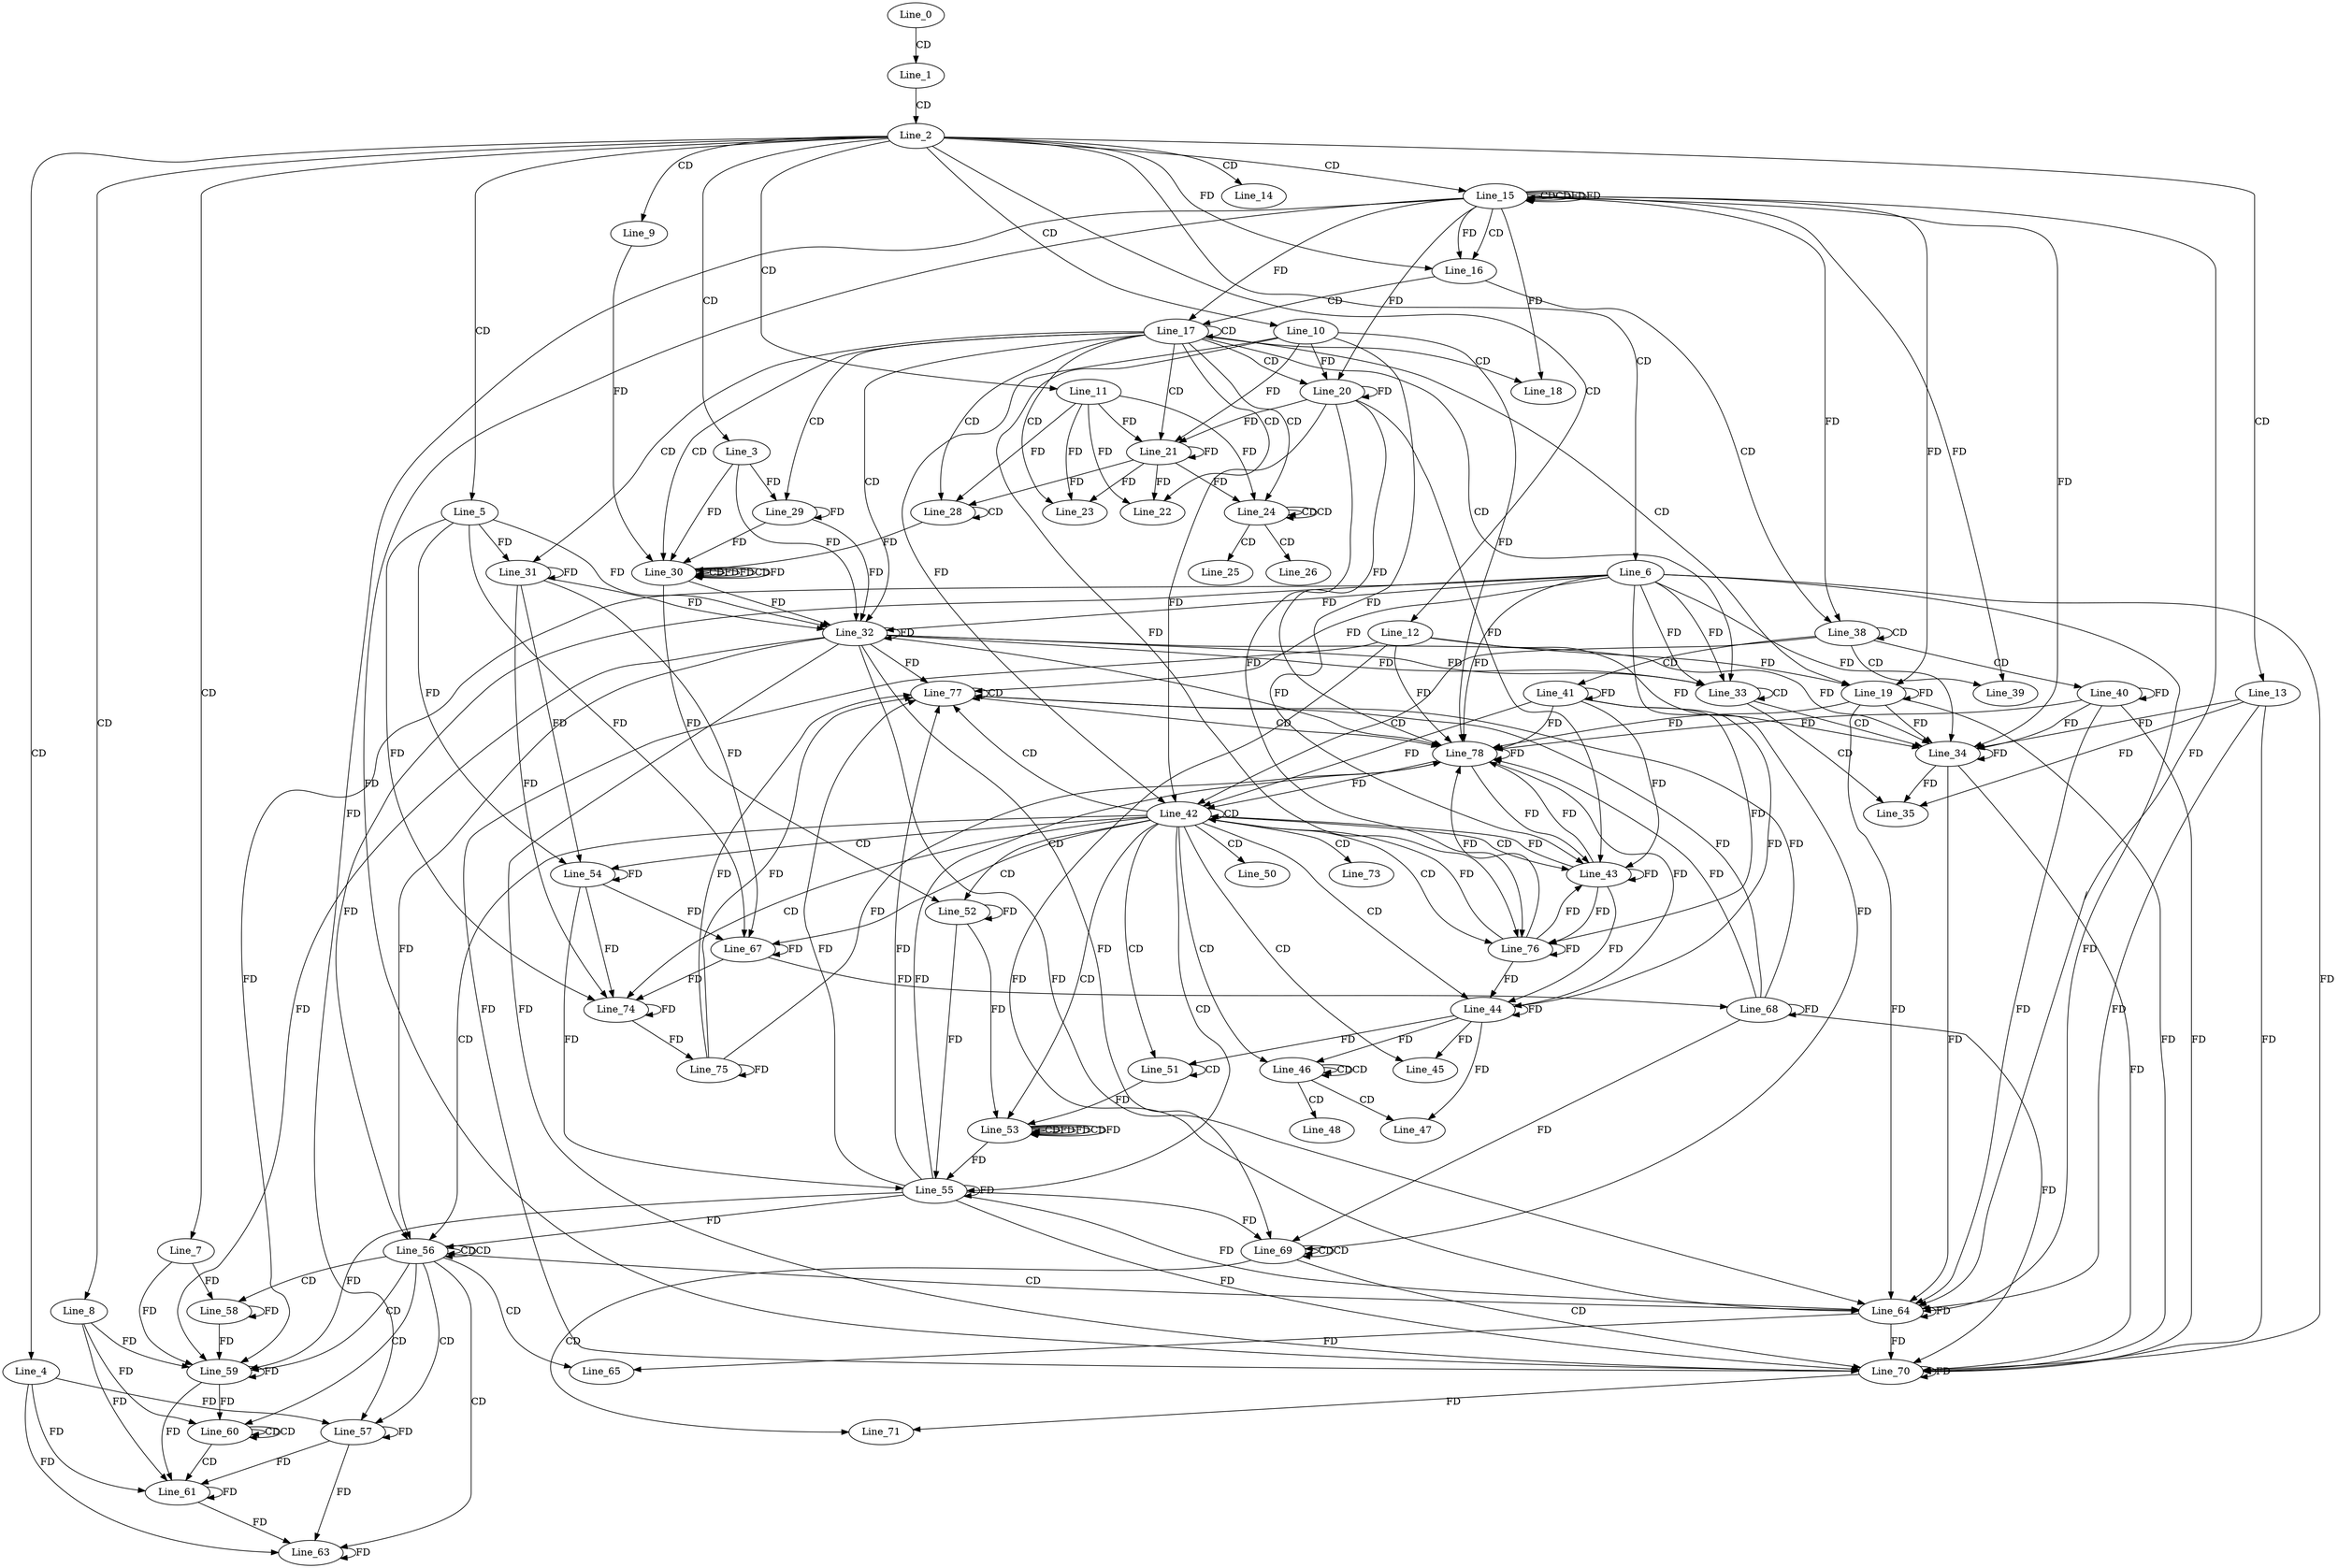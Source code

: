 digraph G {
  Line_0;
  Line_1;
  Line_2;
  Line_3;
  Line_4;
  Line_5;
  Line_6;
  Line_7;
  Line_8;
  Line_9;
  Line_10;
  Line_11;
  Line_12;
  Line_13;
  Line_14;
  Line_15;
  Line_15;
  Line_15;
  Line_15;
  Line_16;
  Line_16;
  Line_16;
  Line_16;
  Line_16;
  Line_17;
  Line_17;
  Line_17;
  Line_18;
  Line_18;
  Line_19;
  Line_19;
  Line_20;
  Line_20;
  Line_21;
  Line_21;
  Line_22;
  Line_23;
  Line_23;
  Line_24;
  Line_24;
  Line_24;
  Line_24;
  Line_25;
  Line_25;
  Line_26;
  Line_28;
  Line_28;
  Line_29;
  Line_30;
  Line_30;
  Line_30;
  Line_30;
  Line_30;
  Line_30;
  Line_31;
  Line_31;
  Line_32;
  Line_32;
  Line_33;
  Line_33;
  Line_34;
  Line_34;
  Line_34;
  Line_34;
  Line_35;
  Line_38;
  Line_38;
  Line_38;
  Line_39;
  Line_39;
  Line_39;
  Line_40;
  Line_40;
  Line_41;
  Line_41;
  Line_42;
  Line_43;
  Line_43;
  Line_44;
  Line_44;
  Line_45;
  Line_46;
  Line_46;
  Line_46;
  Line_46;
  Line_47;
  Line_47;
  Line_48;
  Line_50;
  Line_51;
  Line_51;
  Line_52;
  Line_53;
  Line_53;
  Line_53;
  Line_53;
  Line_53;
  Line_53;
  Line_54;
  Line_54;
  Line_55;
  Line_55;
  Line_56;
  Line_56;
  Line_57;
  Line_57;
  Line_58;
  Line_58;
  Line_59;
  Line_59;
  Line_59;
  Line_60;
  Line_60;
  Line_61;
  Line_61;
  Line_63;
  Line_64;
  Line_64;
  Line_64;
  Line_64;
  Line_65;
  Line_67;
  Line_67;
  Line_68;
  Line_68;
  Line_69;
  Line_69;
  Line_70;
  Line_70;
  Line_70;
  Line_70;
  Line_70;
  Line_70;
  Line_71;
  Line_73;
  Line_74;
  Line_74;
  Line_75;
  Line_75;
  Line_76;
  Line_77;
  Line_77;
  Line_78;
  Line_78;
  Line_78;
  Line_78;
  Line_0 -> Line_1 [ label="CD" ];
  Line_1 -> Line_2 [ label="CD" ];
  Line_2 -> Line_3 [ label="CD" ];
  Line_2 -> Line_4 [ label="CD" ];
  Line_2 -> Line_5 [ label="CD" ];
  Line_2 -> Line_6 [ label="CD" ];
  Line_2 -> Line_7 [ label="CD" ];
  Line_2 -> Line_8 [ label="CD" ];
  Line_2 -> Line_9 [ label="CD" ];
  Line_2 -> Line_10 [ label="CD" ];
  Line_2 -> Line_11 [ label="CD" ];
  Line_2 -> Line_12 [ label="CD" ];
  Line_2 -> Line_13 [ label="CD" ];
  Line_2 -> Line_14 [ label="CD" ];
  Line_2 -> Line_15 [ label="CD" ];
  Line_15 -> Line_15 [ label="CD" ];
  Line_15 -> Line_15 [ label="CD" ];
  Line_15 -> Line_15 [ label="FD" ];
  Line_15 -> Line_16 [ label="CD" ];
  Line_15 -> Line_16 [ label="FD" ];
  Line_2 -> Line_16 [ label="FD" ];
  Line_16 -> Line_17 [ label="CD" ];
  Line_17 -> Line_17 [ label="CD" ];
  Line_15 -> Line_17 [ label="FD" ];
  Line_17 -> Line_18 [ label="CD" ];
  Line_15 -> Line_18 [ label="FD" ];
  Line_17 -> Line_19 [ label="CD" ];
  Line_19 -> Line_19 [ label="FD" ];
  Line_12 -> Line_19 [ label="FD" ];
  Line_15 -> Line_19 [ label="FD" ];
  Line_17 -> Line_20 [ label="CD" ];
  Line_20 -> Line_20 [ label="FD" ];
  Line_10 -> Line_20 [ label="FD" ];
  Line_15 -> Line_20 [ label="FD" ];
  Line_17 -> Line_21 [ label="CD" ];
  Line_21 -> Line_21 [ label="FD" ];
  Line_11 -> Line_21 [ label="FD" ];
  Line_20 -> Line_21 [ label="FD" ];
  Line_10 -> Line_21 [ label="FD" ];
  Line_17 -> Line_22 [ label="CD" ];
  Line_21 -> Line_22 [ label="FD" ];
  Line_11 -> Line_22 [ label="FD" ];
  Line_17 -> Line_23 [ label="CD" ];
  Line_21 -> Line_23 [ label="FD" ];
  Line_11 -> Line_23 [ label="FD" ];
  Line_17 -> Line_24 [ label="CD" ];
  Line_24 -> Line_24 [ label="CD" ];
  Line_24 -> Line_24 [ label="CD" ];
  Line_21 -> Line_24 [ label="FD" ];
  Line_11 -> Line_24 [ label="FD" ];
  Line_24 -> Line_25 [ label="CD" ];
  Line_24 -> Line_26 [ label="CD" ];
  Line_17 -> Line_28 [ label="CD" ];
  Line_28 -> Line_28 [ label="CD" ];
  Line_21 -> Line_28 [ label="FD" ];
  Line_11 -> Line_28 [ label="FD" ];
  Line_17 -> Line_29 [ label="CD" ];
  Line_29 -> Line_29 [ label="FD" ];
  Line_3 -> Line_29 [ label="FD" ];
  Line_17 -> Line_30 [ label="CD" ];
  Line_30 -> Line_30 [ label="CD" ];
  Line_9 -> Line_30 [ label="FD" ];
  Line_30 -> Line_30 [ label="FD" ];
  Line_28 -> Line_30 [ label="FD" ];
  Line_30 -> Line_30 [ label="FD" ];
  Line_30 -> Line_30 [ label="CD" ];
  Line_30 -> Line_30 [ label="FD" ];
  Line_29 -> Line_30 [ label="FD" ];
  Line_3 -> Line_30 [ label="FD" ];
  Line_17 -> Line_31 [ label="CD" ];
  Line_31 -> Line_31 [ label="FD" ];
  Line_5 -> Line_31 [ label="FD" ];
  Line_17 -> Line_32 [ label="CD" ];
  Line_32 -> Line_32 [ label="FD" ];
  Line_6 -> Line_32 [ label="FD" ];
  Line_31 -> Line_32 [ label="FD" ];
  Line_5 -> Line_32 [ label="FD" ];
  Line_30 -> Line_32 [ label="FD" ];
  Line_29 -> Line_32 [ label="FD" ];
  Line_3 -> Line_32 [ label="FD" ];
  Line_17 -> Line_33 [ label="CD" ];
  Line_32 -> Line_33 [ label="FD" ];
  Line_6 -> Line_33 [ label="FD" ];
  Line_33 -> Line_33 [ label="CD" ];
  Line_32 -> Line_33 [ label="FD" ];
  Line_6 -> Line_33 [ label="FD" ];
  Line_33 -> Line_34 [ label="CD" ];
  Line_34 -> Line_34 [ label="FD" ];
  Line_13 -> Line_34 [ label="FD" ];
  Line_15 -> Line_34 [ label="FD" ];
  Line_19 -> Line_34 [ label="FD" ];
  Line_12 -> Line_34 [ label="FD" ];
  Line_32 -> Line_34 [ label="FD" ];
  Line_6 -> Line_34 [ label="FD" ];
  Line_33 -> Line_35 [ label="CD" ];
  Line_34 -> Line_35 [ label="FD" ];
  Line_13 -> Line_35 [ label="FD" ];
  Line_16 -> Line_38 [ label="CD" ];
  Line_38 -> Line_38 [ label="CD" ];
  Line_15 -> Line_38 [ label="FD" ];
  Line_38 -> Line_39 [ label="CD" ];
  Line_15 -> Line_39 [ label="FD" ];
  Line_38 -> Line_40 [ label="CD" ];
  Line_40 -> Line_40 [ label="FD" ];
  Line_38 -> Line_41 [ label="CD" ];
  Line_41 -> Line_41 [ label="FD" ];
  Line_38 -> Line_42 [ label="CD" ];
  Line_42 -> Line_42 [ label="CD" ];
  Line_20 -> Line_42 [ label="FD" ];
  Line_41 -> Line_42 [ label="FD" ];
  Line_10 -> Line_42 [ label="FD" ];
  Line_42 -> Line_43 [ label="CD" ];
  Line_43 -> Line_43 [ label="FD" ];
  Line_20 -> Line_43 [ label="FD" ];
  Line_41 -> Line_43 [ label="FD" ];
  Line_10 -> Line_43 [ label="FD" ];
  Line_42 -> Line_44 [ label="CD" ];
  Line_44 -> Line_44 [ label="FD" ];
  Line_43 -> Line_44 [ label="FD" ];
  Line_41 -> Line_44 [ label="FD" ];
  Line_42 -> Line_45 [ label="CD" ];
  Line_44 -> Line_45 [ label="FD" ];
  Line_42 -> Line_46 [ label="CD" ];
  Line_46 -> Line_46 [ label="CD" ];
  Line_46 -> Line_46 [ label="CD" ];
  Line_44 -> Line_46 [ label="FD" ];
  Line_46 -> Line_47 [ label="CD" ];
  Line_44 -> Line_47 [ label="FD" ];
  Line_46 -> Line_48 [ label="CD" ];
  Line_42 -> Line_50 [ label="CD" ];
  Line_42 -> Line_51 [ label="CD" ];
  Line_51 -> Line_51 [ label="CD" ];
  Line_44 -> Line_51 [ label="FD" ];
  Line_42 -> Line_52 [ label="CD" ];
  Line_52 -> Line_52 [ label="FD" ];
  Line_30 -> Line_52 [ label="FD" ];
  Line_42 -> Line_53 [ label="CD" ];
  Line_53 -> Line_53 [ label="CD" ];
  Line_53 -> Line_53 [ label="FD" ];
  Line_51 -> Line_53 [ label="FD" ];
  Line_53 -> Line_53 [ label="FD" ];
  Line_53 -> Line_53 [ label="CD" ];
  Line_53 -> Line_53 [ label="FD" ];
  Line_52 -> Line_53 [ label="FD" ];
  Line_42 -> Line_54 [ label="CD" ];
  Line_54 -> Line_54 [ label="FD" ];
  Line_31 -> Line_54 [ label="FD" ];
  Line_5 -> Line_54 [ label="FD" ];
  Line_42 -> Line_55 [ label="CD" ];
  Line_55 -> Line_55 [ label="FD" ];
  Line_54 -> Line_55 [ label="FD" ];
  Line_53 -> Line_55 [ label="FD" ];
  Line_52 -> Line_55 [ label="FD" ];
  Line_42 -> Line_56 [ label="CD" ];
  Line_56 -> Line_56 [ label="CD" ];
  Line_56 -> Line_56 [ label="CD" ];
  Line_55 -> Line_56 [ label="FD" ];
  Line_32 -> Line_56 [ label="FD" ];
  Line_6 -> Line_56 [ label="FD" ];
  Line_56 -> Line_57 [ label="CD" ];
  Line_57 -> Line_57 [ label="FD" ];
  Line_4 -> Line_57 [ label="FD" ];
  Line_15 -> Line_57 [ label="FD" ];
  Line_56 -> Line_58 [ label="CD" ];
  Line_58 -> Line_58 [ label="FD" ];
  Line_7 -> Line_58 [ label="FD" ];
  Line_56 -> Line_59 [ label="CD" ];
  Line_59 -> Line_59 [ label="FD" ];
  Line_8 -> Line_59 [ label="FD" ];
  Line_58 -> Line_59 [ label="FD" ];
  Line_7 -> Line_59 [ label="FD" ];
  Line_55 -> Line_59 [ label="FD" ];
  Line_32 -> Line_59 [ label="FD" ];
  Line_6 -> Line_59 [ label="FD" ];
  Line_56 -> Line_60 [ label="CD" ];
  Line_60 -> Line_60 [ label="CD" ];
  Line_60 -> Line_60 [ label="CD" ];
  Line_59 -> Line_60 [ label="FD" ];
  Line_8 -> Line_60 [ label="FD" ];
  Line_60 -> Line_61 [ label="CD" ];
  Line_61 -> Line_61 [ label="FD" ];
  Line_57 -> Line_61 [ label="FD" ];
  Line_4 -> Line_61 [ label="FD" ];
  Line_59 -> Line_61 [ label="FD" ];
  Line_8 -> Line_61 [ label="FD" ];
  Line_56 -> Line_63 [ label="CD" ];
  Line_61 -> Line_63 [ label="FD" ];
  Line_57 -> Line_63 [ label="FD" ];
  Line_63 -> Line_63 [ label="FD" ];
  Line_4 -> Line_63 [ label="FD" ];
  Line_56 -> Line_64 [ label="CD" ];
  Line_64 -> Line_64 [ label="FD" ];
  Line_34 -> Line_64 [ label="FD" ];
  Line_13 -> Line_64 [ label="FD" ];
  Line_15 -> Line_64 [ label="FD" ];
  Line_19 -> Line_64 [ label="FD" ];
  Line_40 -> Line_64 [ label="FD" ];
  Line_12 -> Line_64 [ label="FD" ];
  Line_55 -> Line_64 [ label="FD" ];
  Line_32 -> Line_64 [ label="FD" ];
  Line_6 -> Line_64 [ label="FD" ];
  Line_56 -> Line_65 [ label="CD" ];
  Line_64 -> Line_65 [ label="FD" ];
  Line_42 -> Line_67 [ label="CD" ];
  Line_54 -> Line_67 [ label="FD" ];
  Line_67 -> Line_67 [ label="FD" ];
  Line_31 -> Line_67 [ label="FD" ];
  Line_5 -> Line_67 [ label="FD" ];
  Line_68 -> Line_68 [ label="FD" ];
  Line_67 -> Line_68 [ label="FD" ];
  Line_69 -> Line_69 [ label="CD" ];
  Line_69 -> Line_69 [ label="CD" ];
  Line_55 -> Line_69 [ label="FD" ];
  Line_68 -> Line_69 [ label="FD" ];
  Line_32 -> Line_69 [ label="FD" ];
  Line_6 -> Line_69 [ label="FD" ];
  Line_69 -> Line_70 [ label="CD" ];
  Line_70 -> Line_70 [ label="FD" ];
  Line_64 -> Line_70 [ label="FD" ];
  Line_34 -> Line_70 [ label="FD" ];
  Line_13 -> Line_70 [ label="FD" ];
  Line_15 -> Line_70 [ label="FD" ];
  Line_55 -> Line_70 [ label="FD" ];
  Line_68 -> Line_70 [ label="FD" ];
  Line_32 -> Line_70 [ label="FD" ];
  Line_6 -> Line_70 [ label="FD" ];
  Line_19 -> Line_70 [ label="FD" ];
  Line_40 -> Line_70 [ label="FD" ];
  Line_12 -> Line_70 [ label="FD" ];
  Line_69 -> Line_71 [ label="CD" ];
  Line_70 -> Line_71 [ label="FD" ];
  Line_42 -> Line_73 [ label="CD" ];
  Line_42 -> Line_74 [ label="CD" ];
  Line_54 -> Line_74 [ label="FD" ];
  Line_67 -> Line_74 [ label="FD" ];
  Line_74 -> Line_74 [ label="FD" ];
  Line_31 -> Line_74 [ label="FD" ];
  Line_5 -> Line_74 [ label="FD" ];
  Line_75 -> Line_75 [ label="FD" ];
  Line_74 -> Line_75 [ label="FD" ];
  Line_42 -> Line_76 [ label="CD" ];
  Line_43 -> Line_76 [ label="FD" ];
  Line_76 -> Line_76 [ label="FD" ];
  Line_20 -> Line_76 [ label="FD" ];
  Line_41 -> Line_76 [ label="FD" ];
  Line_10 -> Line_76 [ label="FD" ];
  Line_42 -> Line_77 [ label="CD" ];
  Line_55 -> Line_77 [ label="FD" ];
  Line_68 -> Line_77 [ label="FD" ];
  Line_75 -> Line_77 [ label="FD" ];
  Line_77 -> Line_77 [ label="CD" ];
  Line_55 -> Line_77 [ label="FD" ];
  Line_68 -> Line_77 [ label="FD" ];
  Line_75 -> Line_77 [ label="FD" ];
  Line_32 -> Line_77 [ label="FD" ];
  Line_6 -> Line_77 [ label="FD" ];
  Line_77 -> Line_78 [ label="CD" ];
  Line_43 -> Line_78 [ label="FD" ];
  Line_76 -> Line_78 [ label="FD" ];
  Line_78 -> Line_78 [ label="FD" ];
  Line_20 -> Line_78 [ label="FD" ];
  Line_41 -> Line_78 [ label="FD" ];
  Line_10 -> Line_78 [ label="FD" ];
  Line_19 -> Line_78 [ label="FD" ];
  Line_40 -> Line_78 [ label="FD" ];
  Line_12 -> Line_78 [ label="FD" ];
  Line_55 -> Line_78 [ label="FD" ];
  Line_68 -> Line_78 [ label="FD" ];
  Line_75 -> Line_78 [ label="FD" ];
  Line_32 -> Line_78 [ label="FD" ];
  Line_6 -> Line_78 [ label="FD" ];
  Line_15 -> Line_15 [ label="FD" ];
  Line_40 -> Line_34 [ label="FD" ];
  Line_43 -> Line_42 [ label="FD" ];
  Line_76 -> Line_42 [ label="FD" ];
  Line_78 -> Line_42 [ label="FD" ];
  Line_76 -> Line_43 [ label="FD" ];
  Line_78 -> Line_43 [ label="FD" ];
  Line_76 -> Line_44 [ label="FD" ];
  Line_78 -> Line_44 [ label="FD" ];
}
